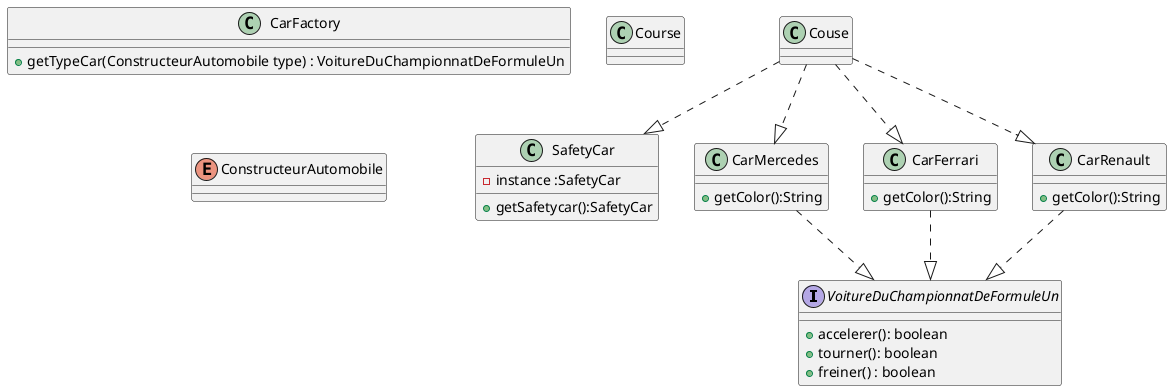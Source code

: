 @startuml exemple


interface VoitureDuChampionnatDeFormuleUn{
    + accelerer(): boolean
    + tourner(): boolean
    + freiner() : boolean
}
class SafetyCar{
    - instance :SafetyCar 
    + getSafetycar():SafetyCar
}
class CarFactory{
    + getTypeCar(ConstructeurAutomobile type) : VoitureDuChampionnatDeFormuleUn 
}

class CarMercedes{
    + getColor():String
}
class CarFerrari{
    + getColor():String
}
class CarRenault{
    + getColor():String
}

Class Course

enum ConstructeurAutomobile

CarFerrari ..|> VoitureDuChampionnatDeFormuleUn
CarMercedes ..|> VoitureDuChampionnatDeFormuleUn
CarRenault ..|> VoitureDuChampionnatDeFormuleUn
Couse ..|>CarFerrari 
Couse ..|>CarMercedes 
Couse ..|>CarRenault
Couse ..|>SafetyCar 

@enduml